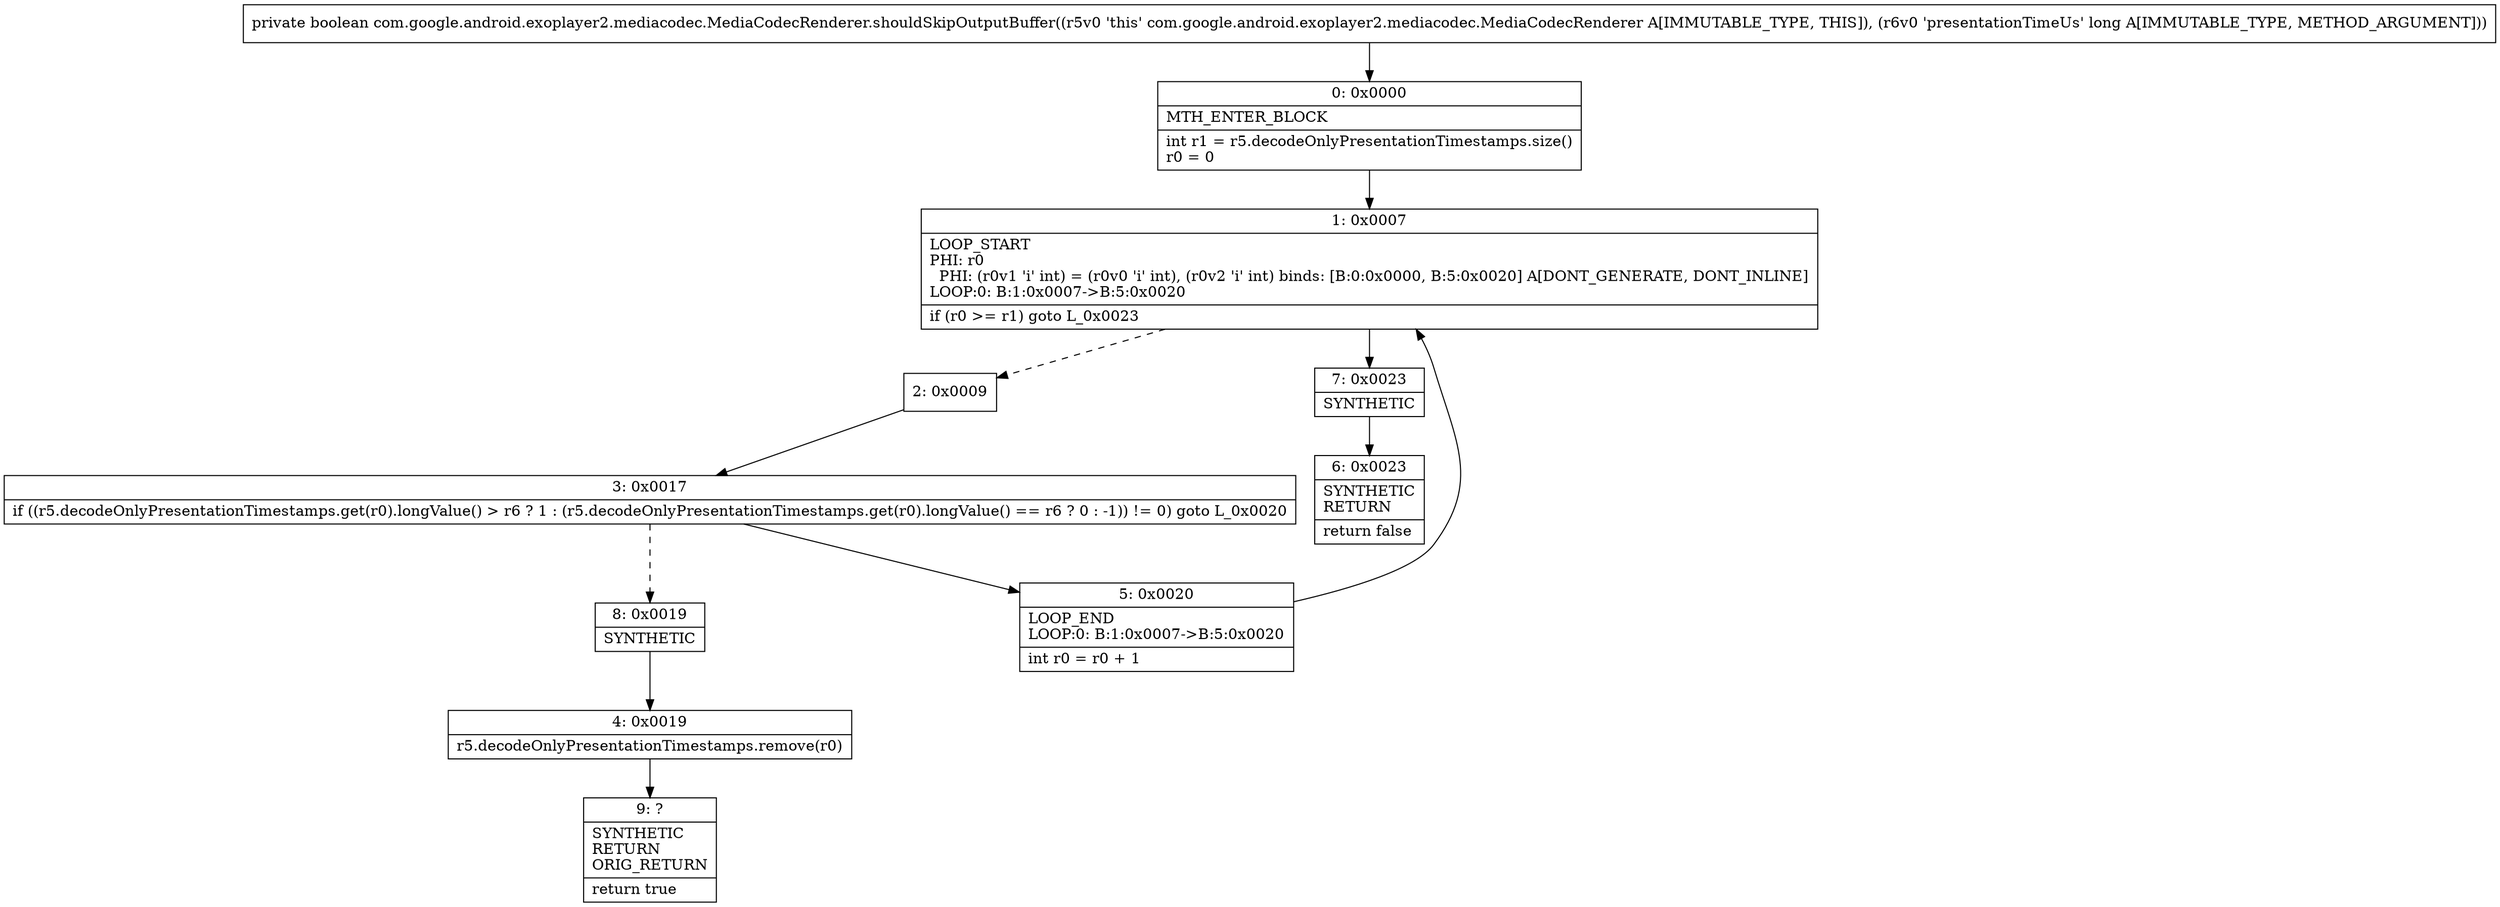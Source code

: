 digraph "CFG forcom.google.android.exoplayer2.mediacodec.MediaCodecRenderer.shouldSkipOutputBuffer(J)Z" {
Node_0 [shape=record,label="{0\:\ 0x0000|MTH_ENTER_BLOCK\l|int r1 = r5.decodeOnlyPresentationTimestamps.size()\lr0 = 0\l}"];
Node_1 [shape=record,label="{1\:\ 0x0007|LOOP_START\lPHI: r0 \l  PHI: (r0v1 'i' int) = (r0v0 'i' int), (r0v2 'i' int) binds: [B:0:0x0000, B:5:0x0020] A[DONT_GENERATE, DONT_INLINE]\lLOOP:0: B:1:0x0007\-\>B:5:0x0020\l|if (r0 \>= r1) goto L_0x0023\l}"];
Node_2 [shape=record,label="{2\:\ 0x0009}"];
Node_3 [shape=record,label="{3\:\ 0x0017|if ((r5.decodeOnlyPresentationTimestamps.get(r0).longValue() \> r6 ? 1 : (r5.decodeOnlyPresentationTimestamps.get(r0).longValue() == r6 ? 0 : \-1)) != 0) goto L_0x0020\l}"];
Node_4 [shape=record,label="{4\:\ 0x0019|r5.decodeOnlyPresentationTimestamps.remove(r0)\l}"];
Node_5 [shape=record,label="{5\:\ 0x0020|LOOP_END\lLOOP:0: B:1:0x0007\-\>B:5:0x0020\l|int r0 = r0 + 1\l}"];
Node_6 [shape=record,label="{6\:\ 0x0023|SYNTHETIC\lRETURN\l|return false\l}"];
Node_7 [shape=record,label="{7\:\ 0x0023|SYNTHETIC\l}"];
Node_8 [shape=record,label="{8\:\ 0x0019|SYNTHETIC\l}"];
Node_9 [shape=record,label="{9\:\ ?|SYNTHETIC\lRETURN\lORIG_RETURN\l|return true\l}"];
MethodNode[shape=record,label="{private boolean com.google.android.exoplayer2.mediacodec.MediaCodecRenderer.shouldSkipOutputBuffer((r5v0 'this' com.google.android.exoplayer2.mediacodec.MediaCodecRenderer A[IMMUTABLE_TYPE, THIS]), (r6v0 'presentationTimeUs' long A[IMMUTABLE_TYPE, METHOD_ARGUMENT])) }"];
MethodNode -> Node_0;
Node_0 -> Node_1;
Node_1 -> Node_2[style=dashed];
Node_1 -> Node_7;
Node_2 -> Node_3;
Node_3 -> Node_5;
Node_3 -> Node_8[style=dashed];
Node_4 -> Node_9;
Node_5 -> Node_1;
Node_7 -> Node_6;
Node_8 -> Node_4;
}

